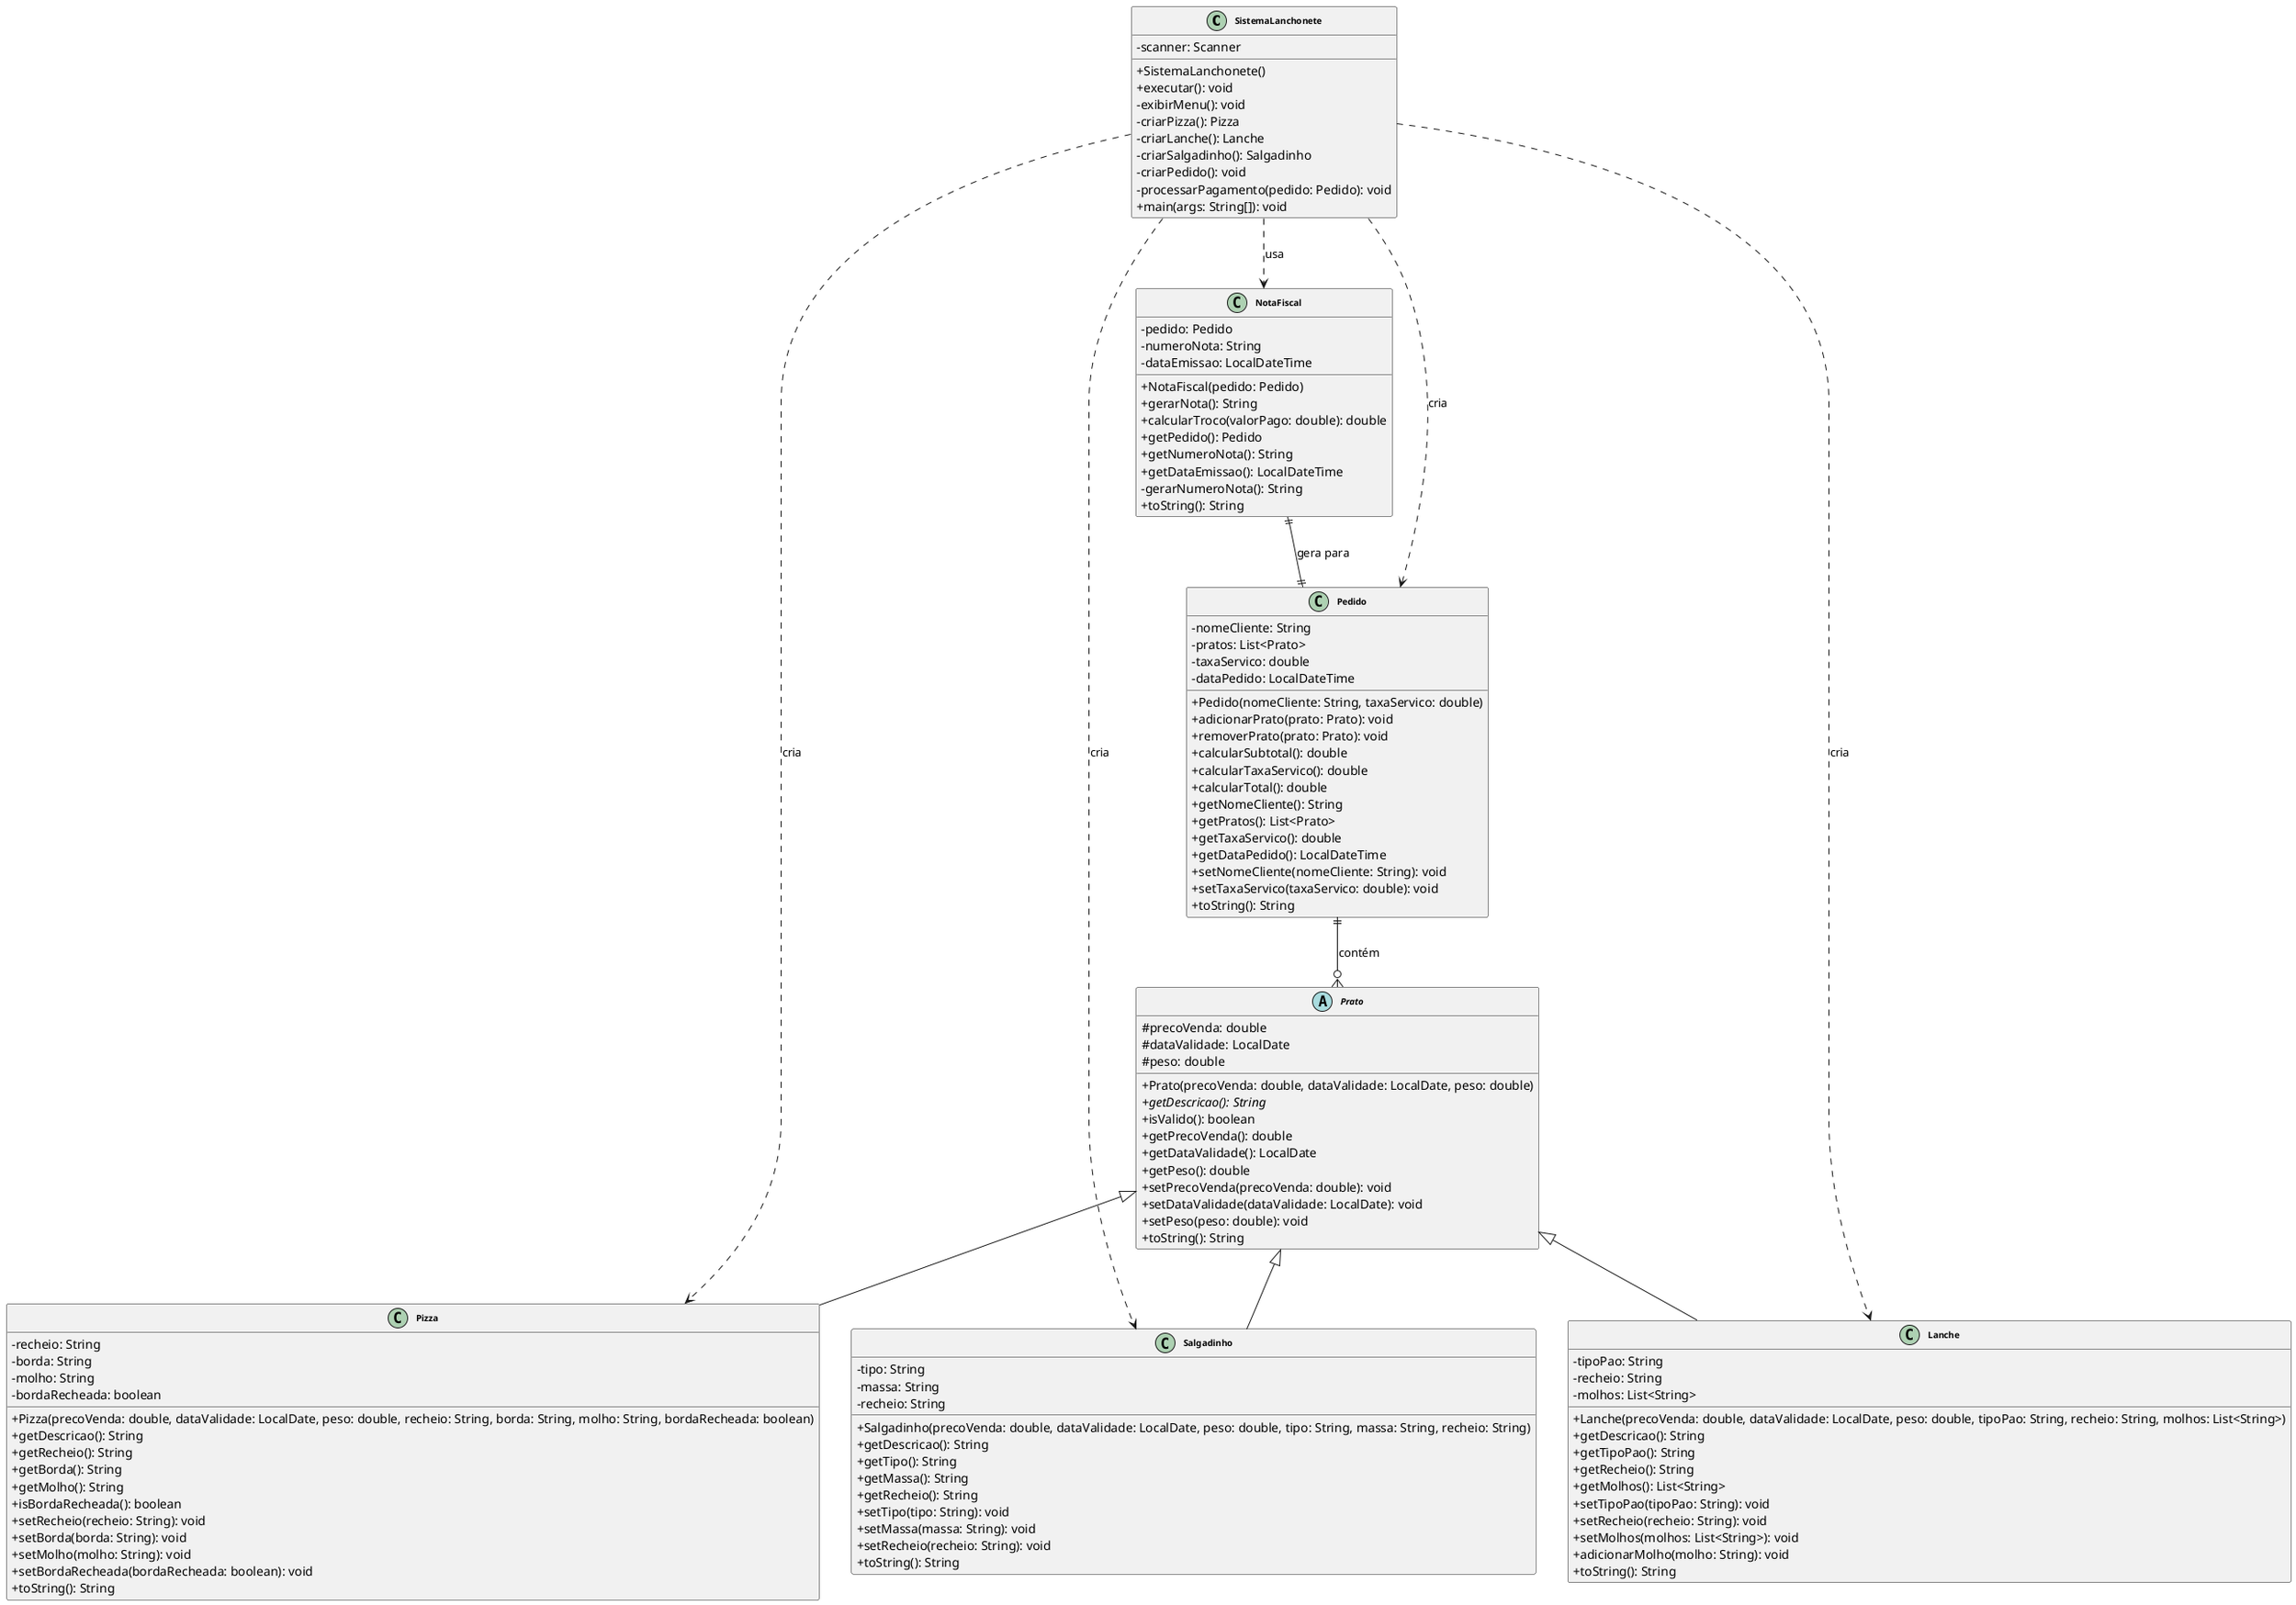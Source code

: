 @startuml SistemaLanchonete

' Estilos
skinparam classAttributeIconSize 0
skinparam classFontSize 10
skinparam classFontStyle bold

' Classe principal do sistema
class SistemaLanchonete {
    - scanner: Scanner
    + SistemaLanchonete()
    + executar(): void
    - exibirMenu(): void
    - criarPizza(): Pizza
    - criarLanche(): Lanche
    - criarSalgadinho(): Salgadinho
    - criarPedido(): void
    - processarPagamento(pedido: Pedido): void
    + main(args: String[]): void
}

' Hierarquia de Pratos
abstract class Prato {
    # precoVenda: double
    # dataValidade: LocalDate
    # peso: double
    + Prato(precoVenda: double, dataValidade: LocalDate, peso: double)
    + {abstract} getDescricao(): String
    + isValido(): boolean
    + getPrecoVenda(): double
    + getDataValidade(): LocalDate
    + getPeso(): double
    + setPrecoVenda(precoVenda: double): void
    + setDataValidade(dataValidade: LocalDate): void
    + setPeso(peso: double): void
    + toString(): String
}

class Pizza {
    - recheio: String
    - borda: String
    - molho: String
    - bordaRecheada: boolean
    + Pizza(precoVenda: double, dataValidade: LocalDate, peso: double, recheio: String, borda: String, molho: String, bordaRecheada: boolean)
    + getDescricao(): String
    + getRecheio(): String
    + getBorda(): String
    + getMolho(): String
    + isBordaRecheada(): boolean
    + setRecheio(recheio: String): void
    + setBorda(borda: String): void
    + setMolho(molho: String): void
    + setBordaRecheada(bordaRecheada: boolean): void
    + toString(): String
}

class Lanche {
    - tipoPao: String
    - recheio: String
    - molhos: List<String>
    + Lanche(precoVenda: double, dataValidade: LocalDate, peso: double, tipoPao: String, recheio: String, molhos: List<String>)
    + getDescricao(): String
    + getTipoPao(): String
    + getRecheio(): String
    + getMolhos(): List<String>
    + setTipoPao(tipoPao: String): void
    + setRecheio(recheio: String): void
    + setMolhos(molhos: List<String>): void
    + adicionarMolho(molho: String): void
    + toString(): String
}

class Salgadinho {
    - tipo: String
    - massa: String
    - recheio: String
    + Salgadinho(precoVenda: double, dataValidade: LocalDate, peso: double, tipo: String, massa: String, recheio: String)
    + getDescricao(): String
    + getTipo(): String
    + getMassa(): String
    + getRecheio(): String
    + setTipo(tipo: String): void
    + setMassa(massa: String): void
    + setRecheio(recheio: String): void
    + toString(): String
}

' Classe Pedido
class Pedido {
    - nomeCliente: String
    - pratos: List<Prato>
    - taxaServico: double
    - dataPedido: LocalDateTime
    + Pedido(nomeCliente: String, taxaServico: double)
    + adicionarPrato(prato: Prato): void
    + removerPrato(prato: Prato): void
    + calcularSubtotal(): double
    + calcularTaxaServico(): double
    + calcularTotal(): double
    + getNomeCliente(): String
    + getPratos(): List<Prato>
    + getTaxaServico(): double
    + getDataPedido(): LocalDateTime
    + setNomeCliente(nomeCliente: String): void
    + setTaxaServico(taxaServico: double): void
    + toString(): String
}

' Classe NotaFiscal
class NotaFiscal {
    - pedido: Pedido
    - numeroNota: String
    - dataEmissao: LocalDateTime
    + NotaFiscal(pedido: Pedido)
    + gerarNota(): String
    + calcularTroco(valorPago: double): double
    + getPedido(): Pedido
    + getNumeroNota(): String
    + getDataEmissao(): LocalDateTime
    - gerarNumeroNota(): String
    + toString(): String
}

' Relacionamentos
SistemaLanchonete ..> Pedido : cria
SistemaLanchonete ..> Pizza : cria
SistemaLanchonete ..> Lanche : cria
SistemaLanchonete ..> Salgadinho : cria
SistemaLanchonete ..> NotaFiscal : usa

Pedido ||--o{ Prato : contém
NotaFiscal ||--|| Pedido : gera para

Prato <|-- Pizza
Prato <|-- Lanche
Prato <|-- Salgadinho

@enduml

